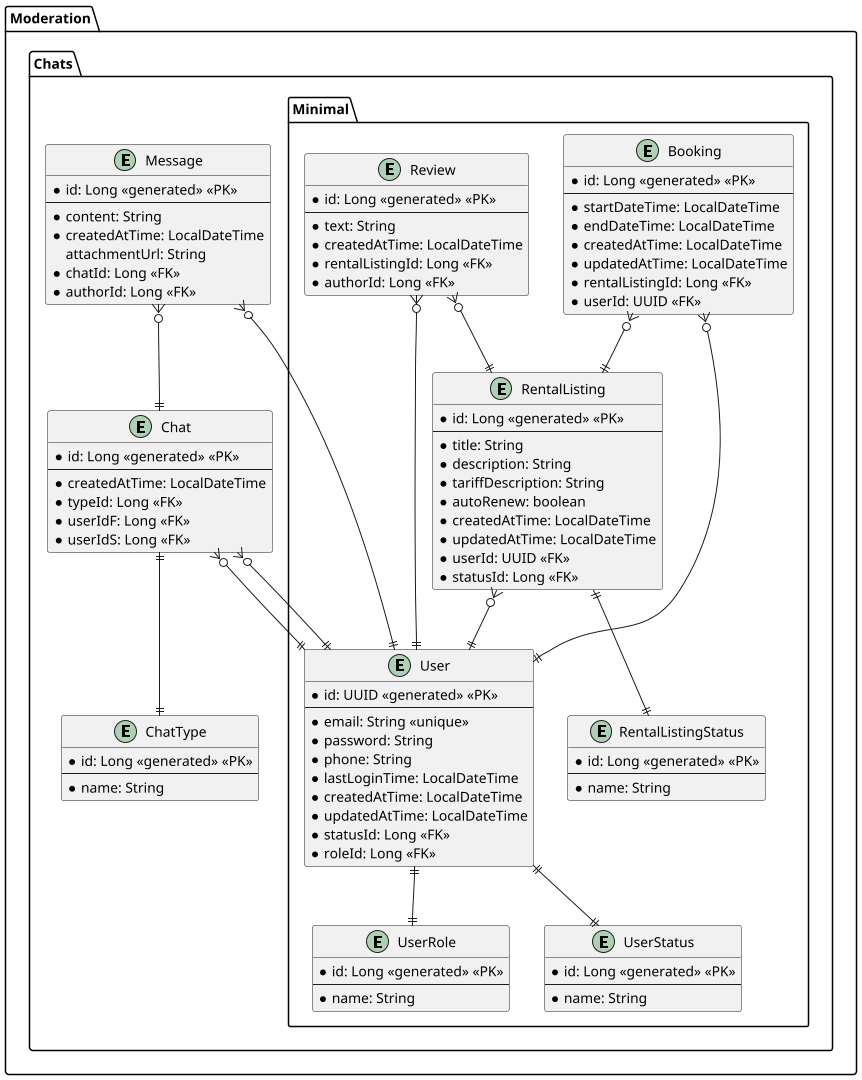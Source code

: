 @startuml database
allow_mixing

scale max 1920 width
scale max 1080 height

left to right direction
top to bottom direction


package "Moderation" {
  package "Chats" {
    package "Minimal" {
      entity "User" as user {
        * id: UUID <<generated>> <<PK>>
        ---
        * email: String <<unique>>
        * password: String
        * phone: String
        * lastLoginTime: LocalDateTime
        * createdAtTime: LocalDateTime
        * updatedAtTime: LocalDateTime
        * statusId: Long <<FK>>
        * roleId: Long <<FK>>
      }

      ' USER, ADMIN, MODERATOR
      entity "UserRole" as userRole {
        * id: Long <<generated>> <<PK>>
        ---
        * name: String
      }

      ' ACTIVE, BLOCKED, DELETED
      entity "UserStatus" as userStatus {
        * id: Long <<generated>> <<PK>>
        ---
        * name: String
      }

      entity "RentalListing" as rentalListing {
        * id: Long <<generated>> <<PK>>
        ---
        * title: String
        * description: String
        * tariffDescription: String
        * autoRenew: boolean
        * createdAtTime: LocalDateTime
        * updatedAtTime: LocalDateTime
        * userId: UUID <<FK>>
        * statusId: Long <<FK>>
      }

      ' ACTIVE, BLOCKED, ONDELETION, DELETED
      entity "RentalListingStatus" as rentalListingStatus {
        * id: Long <<generated>> <<PK>>
        ---
        * name: String
      }

      entity "Booking" as booking {
        * id: Long <<generated>> <<PK>>
        ---
        * startDateTime: LocalDateTime
        * endDateTime: LocalDateTime
        * createdAtTime: LocalDateTime
        * updatedAtTime: LocalDateTime
        * rentalListingId: Long <<FK>>
        * userId: UUID <<FK>>
      }

      entity "Review" as review {
        * id: Long <<generated>> <<PK>>
        ---
        * text: String
        * createdAtTime: LocalDateTime
        * rentalListingId: Long <<FK>>
        * authorId: Long <<FK>>
      }

      user ||--|| userRole
      user ||--|| userStatus

      rentalListing }o--|| user
      rentalListing ||--|| rentalListingStatus

      booking }o--|| rentalListing
      booking }o--|| user

      review }o--|| user
      review }o--|| rentalListing
    }

    entity "Chat" as chat {
      * id: Long <<generated>> <<PK>>
      ---
      * createdAtTime: LocalDateTime
      * typeId: Long <<FK>>
      * userIdF: Long <<FK>>
      * userIdS: Long <<FK>>
    }

    entity "ChatType" as chatType {
      * id: Long <<generated>> <<PK>>
      ---
      * name: String
    }

    entity "Message" as message {
      * id: Long <<generated>> <<PK>>
      ---
      * content: String
      * createdAtTime: LocalDateTime
      attachmentUrl: String
      * chatId: Long <<FK>>
      * authorId: Long <<FK>>
    }

    chat }o--|| user
    chat }o--|| user
    chat ||--|| chatType

    message }o--|| chat
    message }o--|| user
  }
}


@enduml
